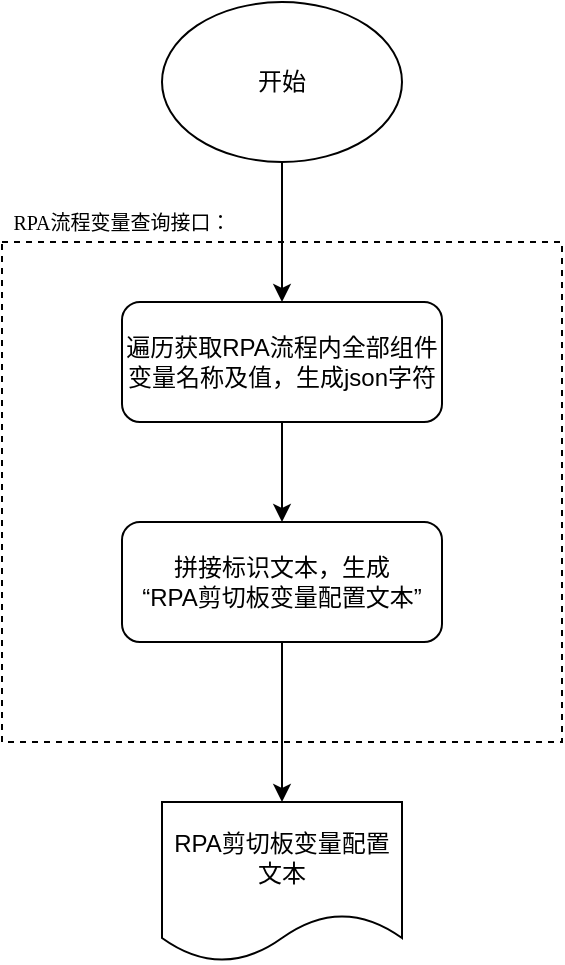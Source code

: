 <mxfile version="21.3.3" type="github">
  <diagram name="第 1 页" id="AZO0v5cLZBHS767uDpq4">
    <mxGraphModel dx="596" dy="369" grid="1" gridSize="10" guides="1" tooltips="1" connect="1" arrows="1" fold="1" page="1" pageScale="1" pageWidth="827" pageHeight="1169" math="0" shadow="0">
      <root>
        <mxCell id="0" />
        <mxCell id="1" parent="0" />
        <mxCell id="-5UoQ5pMXS-h1j_7CnzQ-3" value="" style="rounded=0;whiteSpace=wrap;html=1;dashed=1;" vertex="1" parent="1">
          <mxGeometry x="280" y="290" width="280" height="250" as="geometry" />
        </mxCell>
        <mxCell id="-5UoQ5pMXS-h1j_7CnzQ-5" style="edgeStyle=orthogonalEdgeStyle;rounded=0;orthogonalLoop=1;jettySize=auto;html=1;entryX=0.5;entryY=0;entryDx=0;entryDy=0;" edge="1" parent="1" source="-5UoQ5pMXS-h1j_7CnzQ-1" target="-5UoQ5pMXS-h1j_7CnzQ-2">
          <mxGeometry relative="1" as="geometry" />
        </mxCell>
        <mxCell id="-5UoQ5pMXS-h1j_7CnzQ-1" value="开始" style="ellipse;whiteSpace=wrap;html=1;" vertex="1" parent="1">
          <mxGeometry x="360" y="170" width="120" height="80" as="geometry" />
        </mxCell>
        <mxCell id="-5UoQ5pMXS-h1j_7CnzQ-7" value="" style="edgeStyle=orthogonalEdgeStyle;rounded=0;orthogonalLoop=1;jettySize=auto;html=1;" edge="1" parent="1" source="-5UoQ5pMXS-h1j_7CnzQ-2" target="-5UoQ5pMXS-h1j_7CnzQ-6">
          <mxGeometry relative="1" as="geometry" />
        </mxCell>
        <mxCell id="-5UoQ5pMXS-h1j_7CnzQ-2" value="遍历获取RPA流程内全部组件变量名称及值，生成json字符" style="rounded=1;whiteSpace=wrap;html=1;" vertex="1" parent="1">
          <mxGeometry x="340" y="320" width="160" height="60" as="geometry" />
        </mxCell>
        <mxCell id="-5UoQ5pMXS-h1j_7CnzQ-4" value="&lt;p style=&quot;margin: 0pt 0pt 0.0pt; font-family: &amp;quot;Times New Roman&amp;quot;; color: rgb(0, 0, 0); font-size: 10px; text-align: start;&quot; class=&quot;MsoNormal&quot;&gt;RPA流程&lt;span style=&quot;font-family: 宋体; font-size: 10px;&quot;&gt;变量查询接口：&lt;/span&gt;&lt;/p&gt;" style="text;html=1;strokeColor=none;fillColor=none;align=center;verticalAlign=middle;whiteSpace=wrap;rounded=0;fontSize=10;" vertex="1" parent="1">
          <mxGeometry x="280" y="270" width="120" height="20" as="geometry" />
        </mxCell>
        <mxCell id="-5UoQ5pMXS-h1j_7CnzQ-9" style="edgeStyle=orthogonalEdgeStyle;rounded=0;orthogonalLoop=1;jettySize=auto;html=1;" edge="1" parent="1" source="-5UoQ5pMXS-h1j_7CnzQ-6" target="-5UoQ5pMXS-h1j_7CnzQ-8">
          <mxGeometry relative="1" as="geometry" />
        </mxCell>
        <mxCell id="-5UoQ5pMXS-h1j_7CnzQ-6" value="拼接标识文本，生成&lt;br&gt;“RPA剪切板变量配置文本”" style="rounded=1;whiteSpace=wrap;html=1;" vertex="1" parent="1">
          <mxGeometry x="340" y="430" width="160" height="60" as="geometry" />
        </mxCell>
        <mxCell id="-5UoQ5pMXS-h1j_7CnzQ-8" value="RPA剪切板变量配置文本" style="shape=document;whiteSpace=wrap;html=1;boundedLbl=1;" vertex="1" parent="1">
          <mxGeometry x="360" y="570" width="120" height="80" as="geometry" />
        </mxCell>
      </root>
    </mxGraphModel>
  </diagram>
</mxfile>
